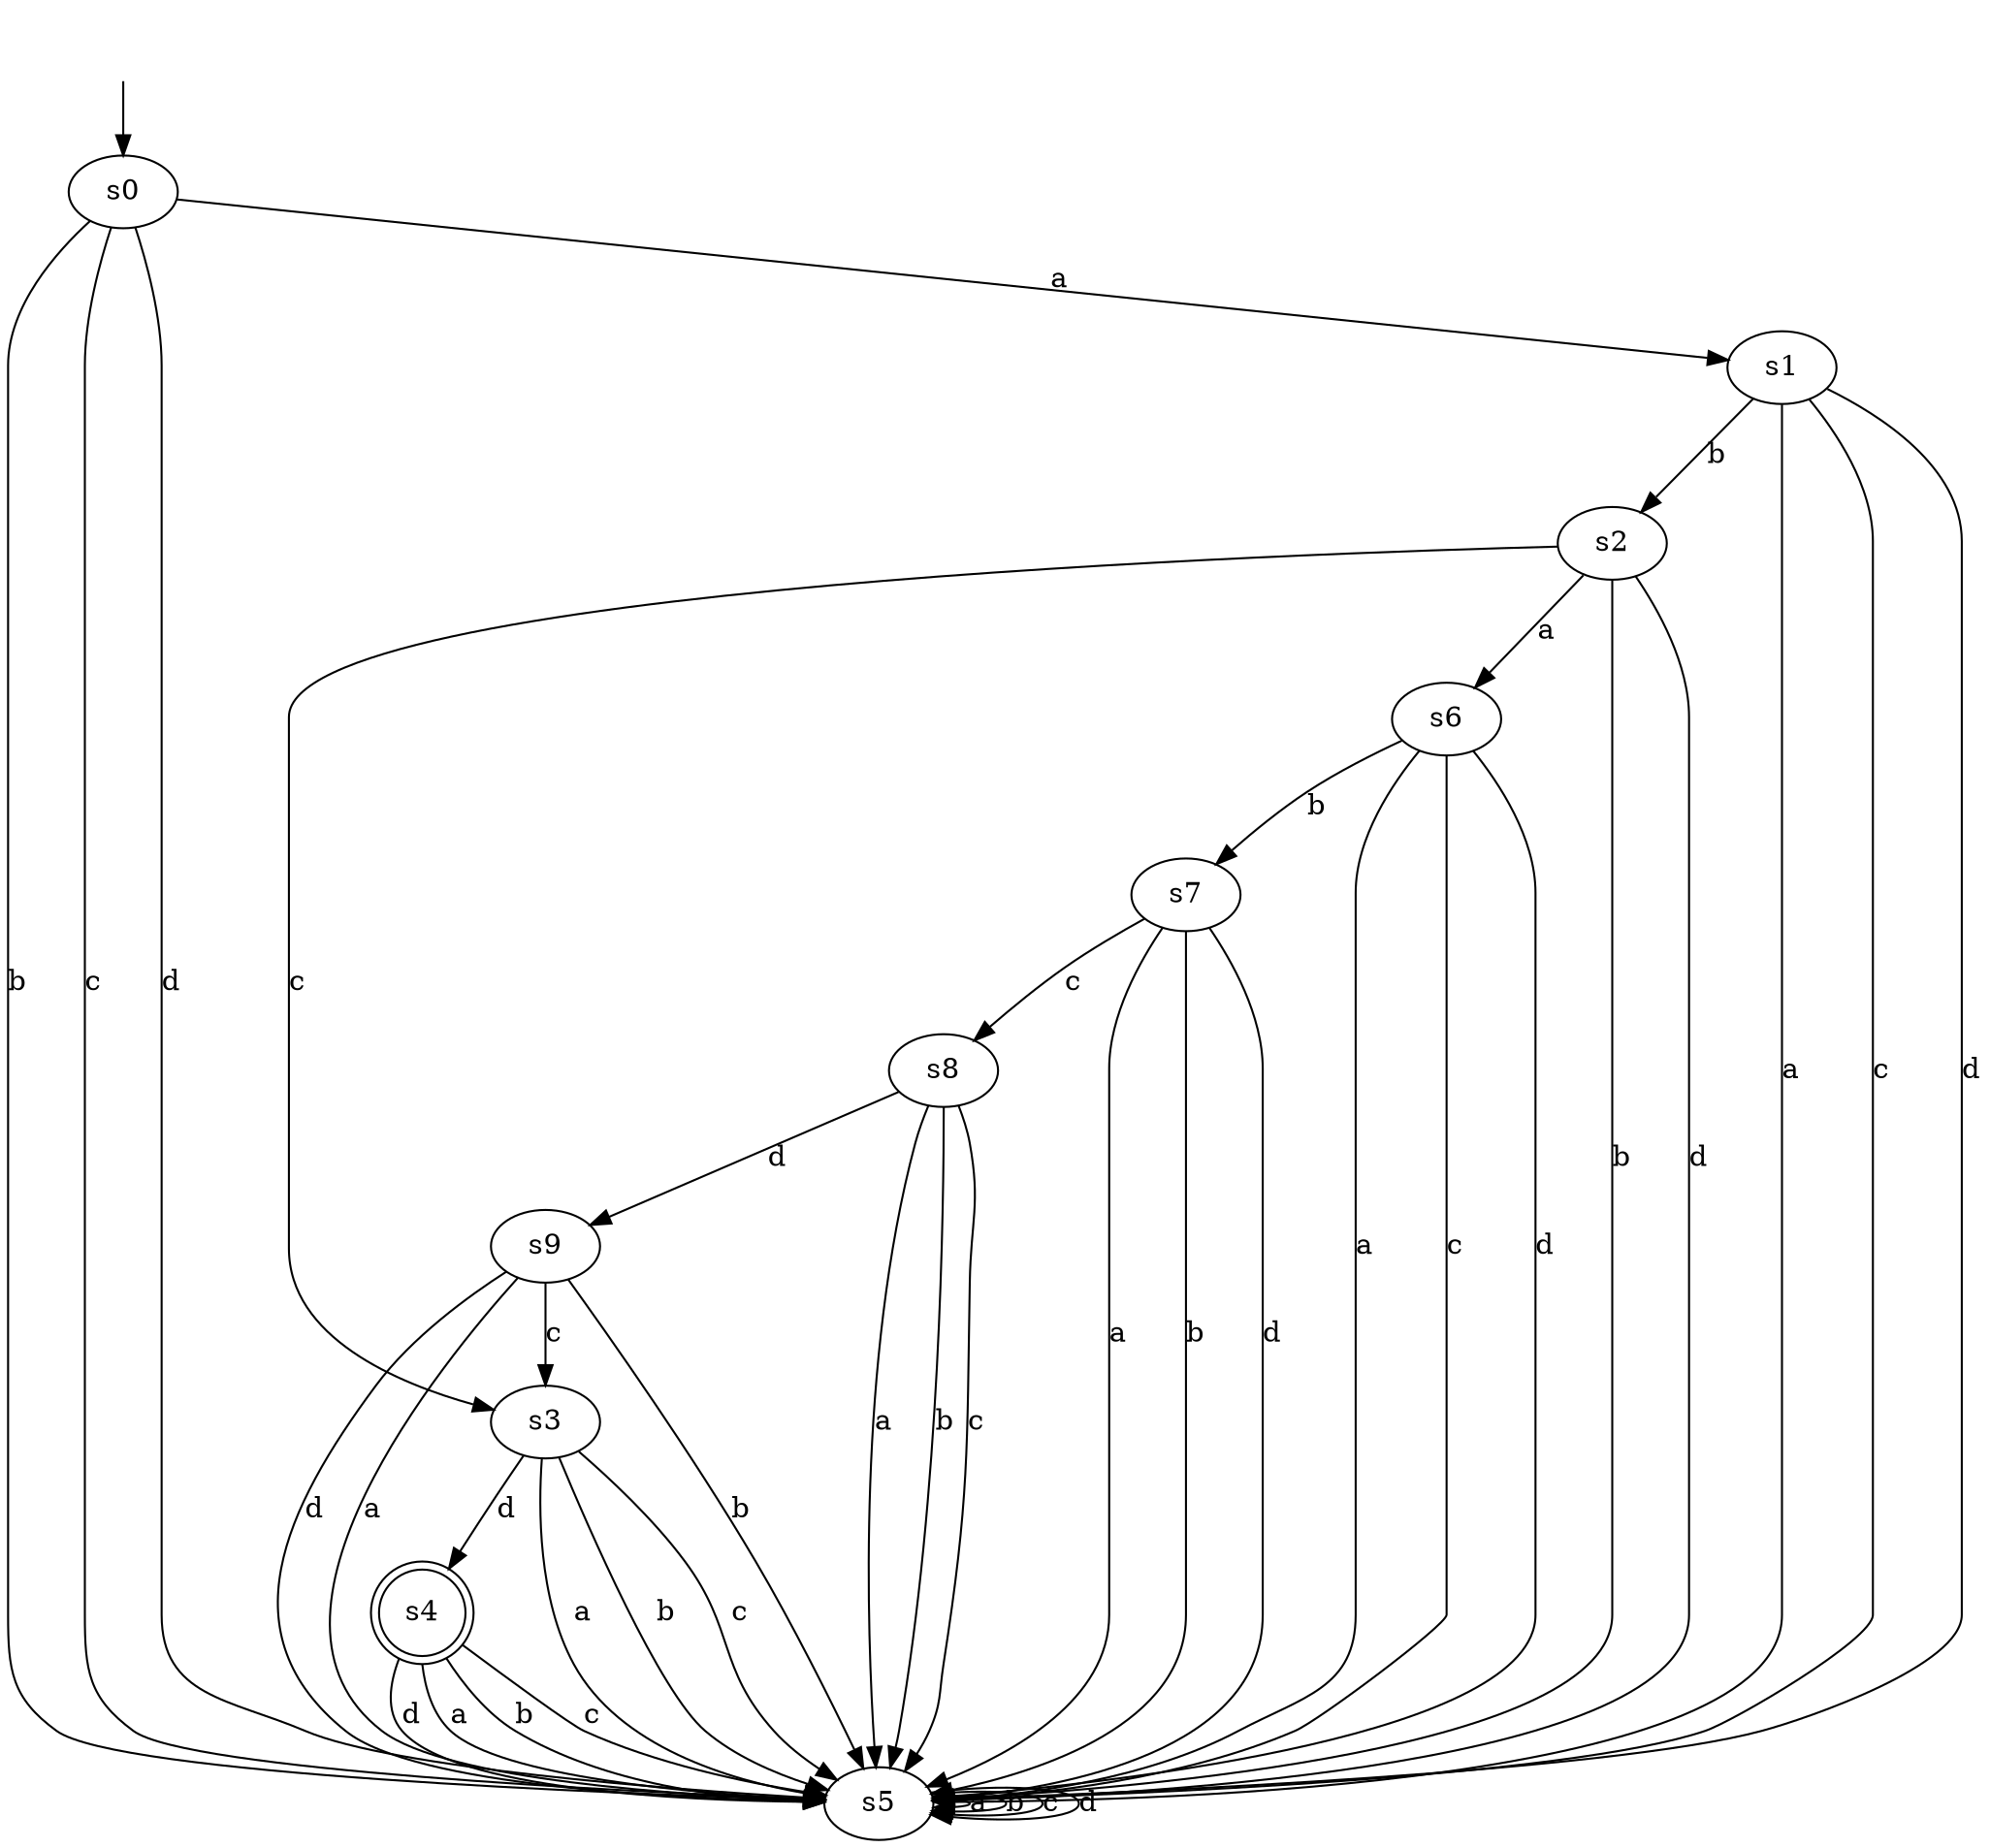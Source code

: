 digraph pda_L4 {
s0 [label="s0"];
s1 [label="s1"];
s2 [label="s2"];
s3 [label="s3"];
s4 [label="s4", shape=doublecircle];
s5 [label="s5"];
s6 [label="s6"];
s7 [label="s7"];
s8 [label="s8"];
s9 [label="s9"];
s0 -> s1  [label="a"];
s0 -> s5  [label="b"];
s0 -> s5  [label="c"];
s0 -> s5  [label="d"];
s1 -> s5  [label="a"];
s1 -> s2  [label="b"];
s1 -> s5  [label="c"];
s1 -> s5  [label="d"];
s2 -> s6  [label="a"];
s2 -> s5  [label="b"];
s2 -> s3  [label="c"];
s2 -> s5  [label="d"];
s3 -> s5  [label="a"];
s3 -> s5  [label="b"];
s3 -> s5  [label="c"];
s3 -> s4  [label="d"];
s4 -> s5  [label="a"];
s4 -> s5  [label="b"];
s4 -> s5  [label="c"];
s4 -> s5  [label="d"];
s5 -> s5  [label="a"];
s5 -> s5  [label="b"];
s5 -> s5  [label="c"];
s5 -> s5  [label="d"];
s6 -> s5  [label="a"];
s6 -> s7  [label="b"];
s6 -> s5  [label="c"];
s6 -> s5  [label="d"];
s7 -> s5  [label="a"];
s7 -> s5  [label="b"];
s7 -> s8  [label="c"];
s7 -> s5  [label="d"];
s8 -> s5  [label="a"];
s8 -> s5  [label="b"];
s8 -> s5  [label="c"];
s8 -> s9  [label="d"];
s9 -> s5  [label="a"];
s9 -> s5  [label="b"];
s9 -> s3  [label="c"];
s9 -> s5  [label="d"];
__start0 [label="", shape=none];
__start0 -> s0  [label=""];
}
